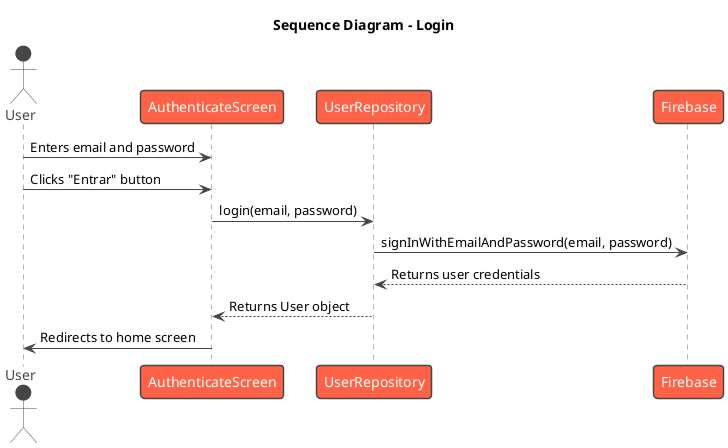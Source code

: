 @startuml
!theme vibrant
title Sequence Diagram - Login

actor User
participant AuthenticateScreen
participant UserRepository
participant Firebase

User -> AuthenticateScreen: Enters email and password
User -> AuthenticateScreen: Clicks "Entrar" button
AuthenticateScreen -> UserRepository: login(email, password)
UserRepository -> Firebase: signInWithEmailAndPassword(email, password)
Firebase --> UserRepository: Returns user credentials
UserRepository --> AuthenticateScreen: Returns User object
AuthenticateScreen -> User: Redirects to home screen

@enduml
